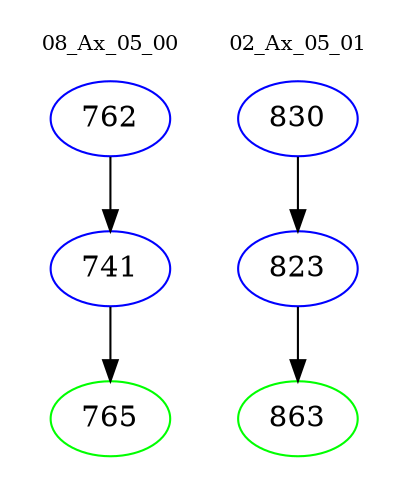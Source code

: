 digraph{
subgraph cluster_0 {
color = white
label = "08_Ax_05_00";
fontsize=10;
T0_762 [label="762", color="blue"]
T0_762 -> T0_741 [color="black"]
T0_741 [label="741", color="blue"]
T0_741 -> T0_765 [color="black"]
T0_765 [label="765", color="green"]
}
subgraph cluster_1 {
color = white
label = "02_Ax_05_01";
fontsize=10;
T1_830 [label="830", color="blue"]
T1_830 -> T1_823 [color="black"]
T1_823 [label="823", color="blue"]
T1_823 -> T1_863 [color="black"]
T1_863 [label="863", color="green"]
}
}
